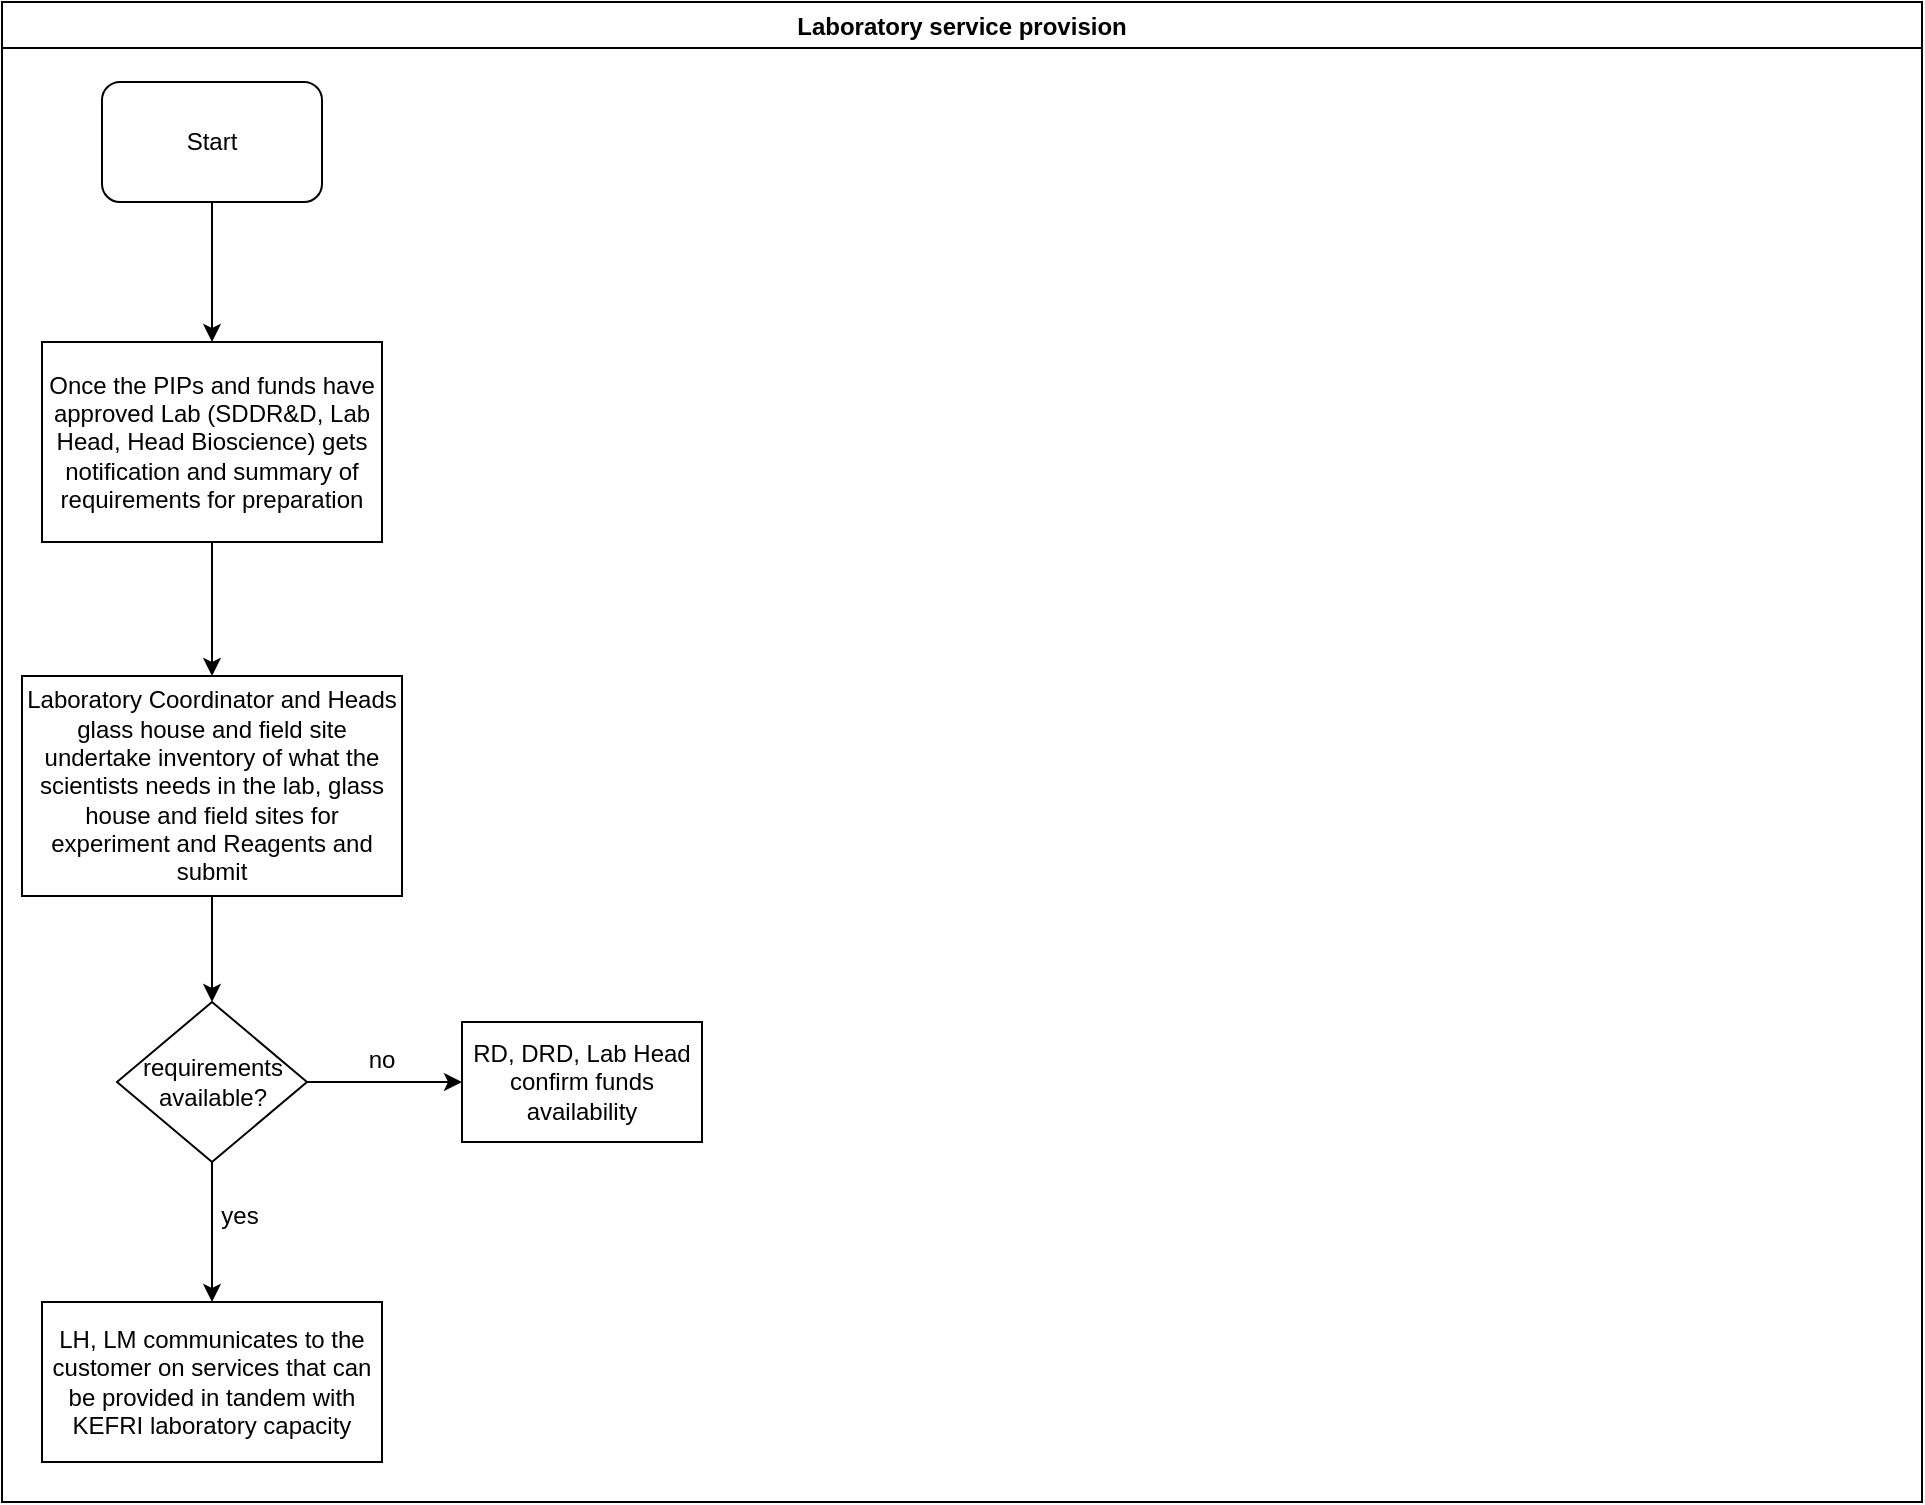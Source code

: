 <mxfile version="14.2.9" type="github">
  <diagram id="ZMjFlFDBcObQMVyW7c8Y" name="Page-1">
    <mxGraphModel dx="1038" dy="547" grid="1" gridSize="10" guides="1" tooltips="1" connect="1" arrows="1" fold="1" page="1" pageScale="1" pageWidth="1169" pageHeight="827" math="0" shadow="0">
      <root>
        <mxCell id="0" />
        <mxCell id="1" parent="0" />
        <mxCell id="whAv_r-oKJ33wHacgo0v-1" value="Laboratory service provision" style="swimlane;" parent="1" vertex="1">
          <mxGeometry x="10" y="10" width="960" height="750" as="geometry" />
        </mxCell>
        <mxCell id="whAv_r-oKJ33wHacgo0v-2" value="Start" style="rounded=1;whiteSpace=wrap;html=1;" parent="whAv_r-oKJ33wHacgo0v-1" vertex="1">
          <mxGeometry x="50" y="40" width="110" height="60" as="geometry" />
        </mxCell>
        <mxCell id="whAv_r-oKJ33wHacgo0v-5" value="Once the PIPs and funds have approved Lab (SDDR&amp;amp;D, Lab Head, Head Bioscience) gets notification and summary of requirements for preparation" style="rounded=0;whiteSpace=wrap;html=1;" parent="whAv_r-oKJ33wHacgo0v-1" vertex="1">
          <mxGeometry x="20" y="170" width="170" height="100" as="geometry" />
        </mxCell>
        <mxCell id="whAv_r-oKJ33wHacgo0v-4" value="" style="edgeStyle=orthogonalEdgeStyle;rounded=0;orthogonalLoop=1;jettySize=auto;html=1;" parent="whAv_r-oKJ33wHacgo0v-1" source="whAv_r-oKJ33wHacgo0v-2" target="whAv_r-oKJ33wHacgo0v-5" edge="1">
          <mxGeometry relative="1" as="geometry">
            <mxPoint x="105" y="180" as="targetPoint" />
          </mxGeometry>
        </mxCell>
        <mxCell id="whAv_r-oKJ33wHacgo0v-6" value="Laboratory Coordinator and Heads glass house and field site undertake inventory of what the scientists needs in the lab, glass house and field sites for experiment and Reagents and submit" style="whiteSpace=wrap;html=1;rounded=0;" parent="whAv_r-oKJ33wHacgo0v-1" vertex="1">
          <mxGeometry x="10" y="337" width="190" height="110" as="geometry" />
        </mxCell>
        <mxCell id="whAv_r-oKJ33wHacgo0v-7" value="" style="edgeStyle=orthogonalEdgeStyle;rounded=0;orthogonalLoop=1;jettySize=auto;html=1;" parent="whAv_r-oKJ33wHacgo0v-1" source="whAv_r-oKJ33wHacgo0v-5" target="whAv_r-oKJ33wHacgo0v-6" edge="1">
          <mxGeometry relative="1" as="geometry" />
        </mxCell>
        <mxCell id="whAv_r-oKJ33wHacgo0v-8" value="&lt;div&gt;requirements&lt;/div&gt;&lt;div&gt;available?&lt;br&gt;&lt;/div&gt;" style="rhombus;whiteSpace=wrap;html=1;rounded=0;" parent="whAv_r-oKJ33wHacgo0v-1" vertex="1">
          <mxGeometry x="57.5" y="500" width="95" height="80" as="geometry" />
        </mxCell>
        <mxCell id="whAv_r-oKJ33wHacgo0v-9" value="" style="edgeStyle=orthogonalEdgeStyle;rounded=0;orthogonalLoop=1;jettySize=auto;html=1;" parent="whAv_r-oKJ33wHacgo0v-1" source="whAv_r-oKJ33wHacgo0v-6" target="whAv_r-oKJ33wHacgo0v-8" edge="1">
          <mxGeometry relative="1" as="geometry" />
        </mxCell>
        <mxCell id="whAv_r-oKJ33wHacgo0v-12" value="yes" style="text;html=1;strokeColor=none;fillColor=none;align=center;verticalAlign=middle;whiteSpace=wrap;rounded=0;" parent="whAv_r-oKJ33wHacgo0v-1" vertex="1">
          <mxGeometry x="98.5" y="597" width="40" height="20" as="geometry" />
        </mxCell>
        <mxCell id="whAv_r-oKJ33wHacgo0v-33" value="no" style="text;html=1;strokeColor=none;fillColor=none;align=center;verticalAlign=middle;whiteSpace=wrap;rounded=0;" parent="whAv_r-oKJ33wHacgo0v-1" vertex="1">
          <mxGeometry x="170" y="519" width="40" height="20" as="geometry" />
        </mxCell>
        <mxCell id="OGAYWdb1rIvEOjWdBlm0-1" value="RD, DRD, Lab Head confirm funds availability" style="rounded=0;whiteSpace=wrap;html=1;" vertex="1" parent="whAv_r-oKJ33wHacgo0v-1">
          <mxGeometry x="230" y="510" width="120" height="60" as="geometry" />
        </mxCell>
        <mxCell id="whAv_r-oKJ33wHacgo0v-14" value="" style="edgeStyle=orthogonalEdgeStyle;rounded=0;orthogonalLoop=1;jettySize=auto;html=1;" parent="whAv_r-oKJ33wHacgo0v-1" source="whAv_r-oKJ33wHacgo0v-8" target="OGAYWdb1rIvEOjWdBlm0-1" edge="1">
          <mxGeometry relative="1" as="geometry">
            <mxPoint x="240" y="540" as="targetPoint" />
          </mxGeometry>
        </mxCell>
        <mxCell id="whAv_r-oKJ33wHacgo0v-10" value="LH, LM communicates to the customer on services that can be provided in tandem with KEFRI laboratory capacity" style="whiteSpace=wrap;html=1;rounded=0;" parent="1" vertex="1">
          <mxGeometry x="30" y="660" width="170" height="80" as="geometry" />
        </mxCell>
        <mxCell id="whAv_r-oKJ33wHacgo0v-11" value="" style="edgeStyle=orthogonalEdgeStyle;rounded=0;orthogonalLoop=1;jettySize=auto;html=1;" parent="1" source="whAv_r-oKJ33wHacgo0v-8" target="whAv_r-oKJ33wHacgo0v-10" edge="1">
          <mxGeometry relative="1" as="geometry" />
        </mxCell>
      </root>
    </mxGraphModel>
  </diagram>
</mxfile>
